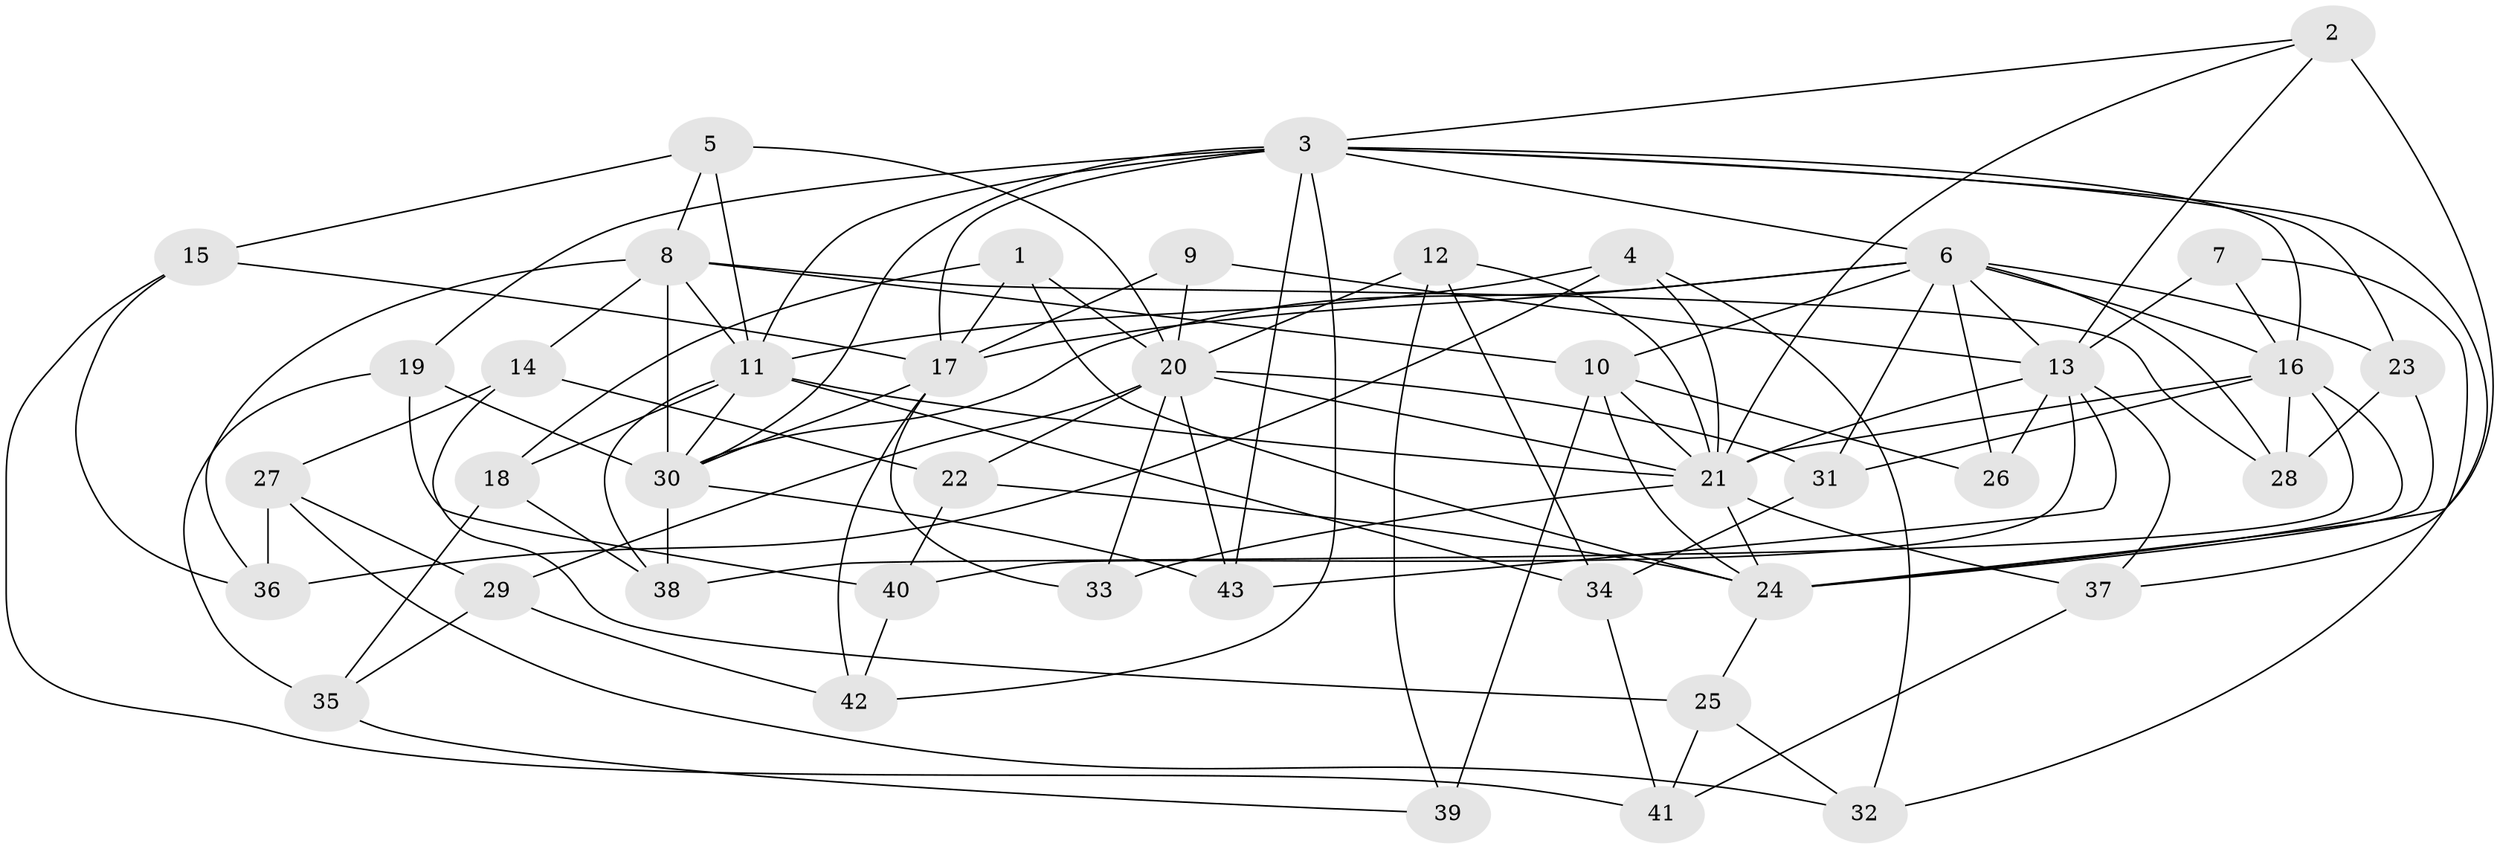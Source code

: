 // original degree distribution, {4: 1.0}
// Generated by graph-tools (version 1.1) at 2025/38/03/09/25 02:38:00]
// undirected, 43 vertices, 112 edges
graph export_dot {
graph [start="1"]
  node [color=gray90,style=filled];
  1;
  2;
  3;
  4;
  5;
  6;
  7;
  8;
  9;
  10;
  11;
  12;
  13;
  14;
  15;
  16;
  17;
  18;
  19;
  20;
  21;
  22;
  23;
  24;
  25;
  26;
  27;
  28;
  29;
  30;
  31;
  32;
  33;
  34;
  35;
  36;
  37;
  38;
  39;
  40;
  41;
  42;
  43;
  1 -- 17 [weight=1.0];
  1 -- 18 [weight=1.0];
  1 -- 20 [weight=1.0];
  1 -- 24 [weight=1.0];
  2 -- 3 [weight=1.0];
  2 -- 13 [weight=1.0];
  2 -- 21 [weight=1.0];
  2 -- 24 [weight=3.0];
  3 -- 6 [weight=1.0];
  3 -- 11 [weight=1.0];
  3 -- 16 [weight=1.0];
  3 -- 17 [weight=2.0];
  3 -- 19 [weight=1.0];
  3 -- 23 [weight=1.0];
  3 -- 30 [weight=1.0];
  3 -- 37 [weight=1.0];
  3 -- 42 [weight=1.0];
  3 -- 43 [weight=1.0];
  4 -- 11 [weight=1.0];
  4 -- 21 [weight=1.0];
  4 -- 32 [weight=1.0];
  4 -- 36 [weight=1.0];
  5 -- 8 [weight=1.0];
  5 -- 11 [weight=1.0];
  5 -- 15 [weight=1.0];
  5 -- 20 [weight=1.0];
  6 -- 10 [weight=1.0];
  6 -- 13 [weight=1.0];
  6 -- 16 [weight=1.0];
  6 -- 17 [weight=2.0];
  6 -- 23 [weight=1.0];
  6 -- 26 [weight=2.0];
  6 -- 28 [weight=1.0];
  6 -- 30 [weight=1.0];
  6 -- 31 [weight=1.0];
  7 -- 13 [weight=1.0];
  7 -- 16 [weight=2.0];
  7 -- 32 [weight=1.0];
  8 -- 10 [weight=1.0];
  8 -- 11 [weight=2.0];
  8 -- 14 [weight=1.0];
  8 -- 28 [weight=1.0];
  8 -- 30 [weight=1.0];
  8 -- 36 [weight=1.0];
  9 -- 13 [weight=2.0];
  9 -- 17 [weight=1.0];
  9 -- 20 [weight=1.0];
  10 -- 21 [weight=1.0];
  10 -- 24 [weight=2.0];
  10 -- 26 [weight=1.0];
  10 -- 39 [weight=2.0];
  11 -- 18 [weight=1.0];
  11 -- 21 [weight=1.0];
  11 -- 30 [weight=1.0];
  11 -- 34 [weight=1.0];
  11 -- 38 [weight=1.0];
  12 -- 20 [weight=1.0];
  12 -- 21 [weight=1.0];
  12 -- 34 [weight=1.0];
  12 -- 39 [weight=1.0];
  13 -- 21 [weight=1.0];
  13 -- 26 [weight=1.0];
  13 -- 37 [weight=1.0];
  13 -- 40 [weight=1.0];
  13 -- 43 [weight=1.0];
  14 -- 22 [weight=1.0];
  14 -- 25 [weight=1.0];
  14 -- 27 [weight=1.0];
  15 -- 17 [weight=1.0];
  15 -- 36 [weight=1.0];
  15 -- 41 [weight=1.0];
  16 -- 21 [weight=1.0];
  16 -- 24 [weight=2.0];
  16 -- 28 [weight=1.0];
  16 -- 31 [weight=1.0];
  16 -- 38 [weight=1.0];
  17 -- 30 [weight=1.0];
  17 -- 33 [weight=1.0];
  17 -- 42 [weight=1.0];
  18 -- 35 [weight=1.0];
  18 -- 38 [weight=1.0];
  19 -- 30 [weight=1.0];
  19 -- 35 [weight=1.0];
  19 -- 40 [weight=1.0];
  20 -- 21 [weight=1.0];
  20 -- 22 [weight=1.0];
  20 -- 29 [weight=1.0];
  20 -- 31 [weight=1.0];
  20 -- 33 [weight=3.0];
  20 -- 43 [weight=1.0];
  21 -- 24 [weight=1.0];
  21 -- 33 [weight=2.0];
  21 -- 37 [weight=1.0];
  22 -- 24 [weight=1.0];
  22 -- 40 [weight=1.0];
  23 -- 24 [weight=1.0];
  23 -- 28 [weight=1.0];
  24 -- 25 [weight=1.0];
  25 -- 32 [weight=1.0];
  25 -- 41 [weight=1.0];
  27 -- 29 [weight=1.0];
  27 -- 32 [weight=1.0];
  27 -- 36 [weight=1.0];
  29 -- 35 [weight=1.0];
  29 -- 42 [weight=1.0];
  30 -- 38 [weight=1.0];
  30 -- 43 [weight=1.0];
  31 -- 34 [weight=1.0];
  34 -- 41 [weight=1.0];
  35 -- 39 [weight=1.0];
  37 -- 41 [weight=1.0];
  40 -- 42 [weight=1.0];
}
